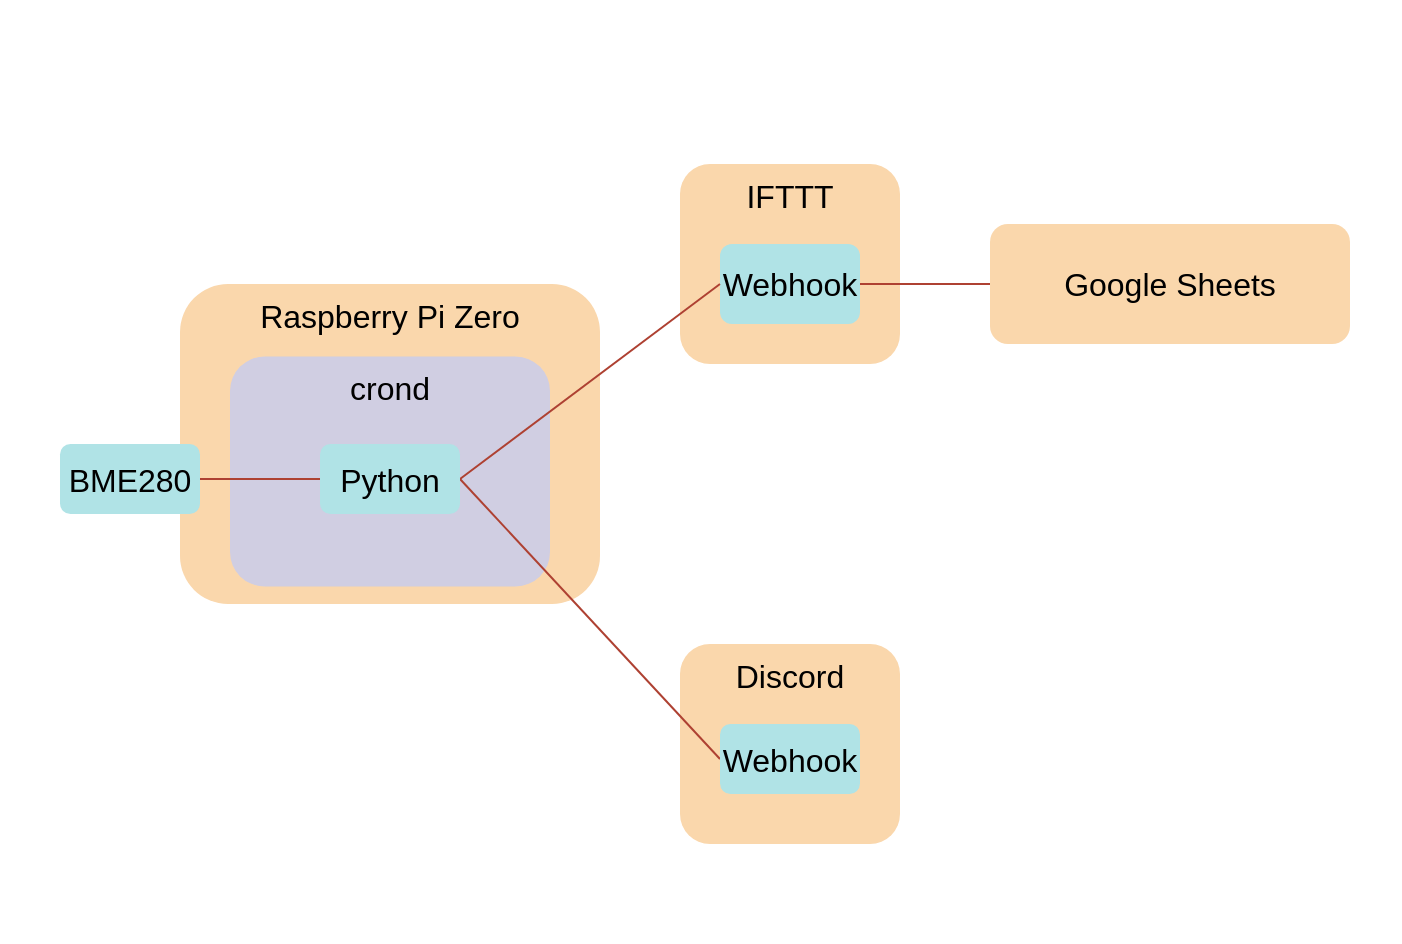 <mxfile>
    <diagram id="D0d9TCc8zK_jnnbvQLJB" name="ページ1">
        <mxGraphModel dx="688" dy="1199" grid="1" gridSize="10" guides="1" tooltips="1" connect="1" arrows="1" fold="1" page="1" pageScale="1" pageWidth="827" pageHeight="1169" math="0" shadow="0">
            <root>
                <mxCell id="0"/>
                <mxCell id="1" parent="0"/>
                <mxCell id="4" value="" style="rounded=1;whiteSpace=wrap;html=1;align=center;verticalAlign=top;fillColor=none;strokeColor=none;" parent="1" vertex="1">
                    <mxGeometry x="140" y="148.75" width="700" height="470" as="geometry"/>
                </mxCell>
                <mxCell id="9" value="&lt;font color=&quot;#000000&quot;&gt;Raspberry Pi Zero&lt;/font&gt;" style="rounded=1;whiteSpace=wrap;html=1;shadow=0;glass=0;sketch=0;strokeColor=none;fontSize=16;fillColor=#fad7ac;verticalAlign=top;" parent="1" vertex="1">
                    <mxGeometry x="230" y="290" width="210" height="160" as="geometry"/>
                </mxCell>
                <mxCell id="10" value="&lt;font color=&quot;#000000&quot;&gt;IFTTT&lt;/font&gt;" style="rounded=1;whiteSpace=wrap;html=1;shadow=0;glass=0;sketch=0;strokeColor=none;fontSize=16;fillColor=#fad7ac;verticalAlign=top;" parent="1" vertex="1">
                    <mxGeometry x="480" y="230" width="110" height="100" as="geometry"/>
                </mxCell>
                <mxCell id="11" value="&lt;font color=&quot;#000000&quot;&gt;Webhook&lt;/font&gt;" style="rounded=1;whiteSpace=wrap;html=1;shadow=0;glass=0;sketch=0;strokeColor=none;fontSize=16;fillColor=#b0e3e6;" parent="1" vertex="1">
                    <mxGeometry x="500" y="270" width="70" height="40" as="geometry"/>
                </mxCell>
                <mxCell id="13" value="&lt;font color=&quot;#000000&quot;&gt;Google Sheets&lt;/font&gt;" style="rounded=1;whiteSpace=wrap;html=1;shadow=0;glass=0;sketch=0;strokeColor=none;fontSize=16;fillColor=#fad7ac;" parent="1" vertex="1">
                    <mxGeometry x="635" y="260" width="180" height="60" as="geometry"/>
                </mxCell>
                <mxCell id="14" value="&lt;font color=&quot;#000000&quot;&gt;Discord&lt;/font&gt;" style="rounded=1;whiteSpace=wrap;html=1;shadow=0;glass=0;sketch=0;strokeColor=none;fontSize=16;fillColor=#fad7ac;verticalAlign=top;" parent="1" vertex="1">
                    <mxGeometry x="480" y="470" width="110" height="100" as="geometry"/>
                </mxCell>
                <mxCell id="16" value="&lt;font color=&quot;#000000&quot;&gt;crond&lt;br&gt;&lt;/font&gt;" style="rounded=1;whiteSpace=wrap;html=1;shadow=0;glass=0;sketch=0;strokeColor=none;fontSize=16;fillColor=#d0cee2;verticalAlign=top;" parent="1" vertex="1">
                    <mxGeometry x="255" y="326.25" width="160" height="115" as="geometry"/>
                </mxCell>
                <mxCell id="17" style="html=1;fontSize=16;fontColor=#000000;strokeColor=#ae4132;endArrow=none;endFill=0;fillColor=#fad9d5;entryX=0;entryY=0.5;entryDx=0;entryDy=0;exitX=1;exitY=0.5;exitDx=0;exitDy=0;" parent="1" target="11" edge="1" source="23">
                    <mxGeometry relative="1" as="geometry">
                        <mxPoint x="320" y="280" as="sourcePoint"/>
                    </mxGeometry>
                </mxCell>
                <mxCell id="18" style="html=1;fontSize=16;fontColor=#000000;strokeColor=#ae4132;endArrow=none;endFill=0;fillColor=#fad9d5;entryX=0;entryY=0.5;entryDx=0;entryDy=0;" parent="1" source="11" target="13" edge="1">
                    <mxGeometry relative="1" as="geometry">
                        <mxPoint x="370" y="302.609" as="sourcePoint"/>
                        <mxPoint x="530" y="210" as="targetPoint"/>
                    </mxGeometry>
                </mxCell>
                <mxCell id="20" style="html=1;fontSize=16;fontColor=#000000;strokeColor=#ae4132;endArrow=none;endFill=0;fillColor=#fad9d5;exitX=0;exitY=0.5;exitDx=0;exitDy=0;entryX=1;entryY=0.5;entryDx=0;entryDy=0;" parent="1" source="24" target="23" edge="1">
                    <mxGeometry relative="1" as="geometry">
                        <mxPoint x="250" y="302.609" as="sourcePoint"/>
                        <mxPoint x="330" y="240" as="targetPoint"/>
                    </mxGeometry>
                </mxCell>
                <mxCell id="22" value="&lt;font color=&quot;#000000&quot;&gt;BME280&lt;/font&gt;" style="rounded=1;whiteSpace=wrap;html=1;shadow=0;glass=0;sketch=0;strokeColor=none;fontSize=16;fillColor=#b0e3e6;" vertex="1" parent="1">
                    <mxGeometry x="170" y="370" width="70" height="35" as="geometry"/>
                </mxCell>
                <mxCell id="23" value="&lt;font color=&quot;#000000&quot;&gt;Python&lt;/font&gt;" style="rounded=1;whiteSpace=wrap;html=1;shadow=0;glass=0;sketch=0;strokeColor=none;fontSize=16;fillColor=#b0e3e6;" vertex="1" parent="1">
                    <mxGeometry x="300" y="370" width="70" height="35" as="geometry"/>
                </mxCell>
                <mxCell id="24" value="&lt;font color=&quot;#000000&quot;&gt;Webhook&lt;/font&gt;" style="rounded=1;whiteSpace=wrap;html=1;shadow=0;glass=0;sketch=0;strokeColor=none;fontSize=16;fillColor=#b0e3e6;" vertex="1" parent="1">
                    <mxGeometry x="500" y="510" width="70" height="35" as="geometry"/>
                </mxCell>
                <mxCell id="26" style="html=1;fontSize=16;fontColor=#000000;strokeColor=#ae4132;endArrow=none;endFill=0;fillColor=#fad9d5;exitX=0;exitY=0.5;exitDx=0;exitDy=0;entryX=1;entryY=0.5;entryDx=0;entryDy=0;" edge="1" parent="1" source="23" target="22">
                    <mxGeometry relative="1" as="geometry">
                        <mxPoint x="540" y="420" as="sourcePoint"/>
                        <mxPoint x="220" y="378" as="targetPoint"/>
                    </mxGeometry>
                </mxCell>
            </root>
        </mxGraphModel>
    </diagram>
</mxfile>
